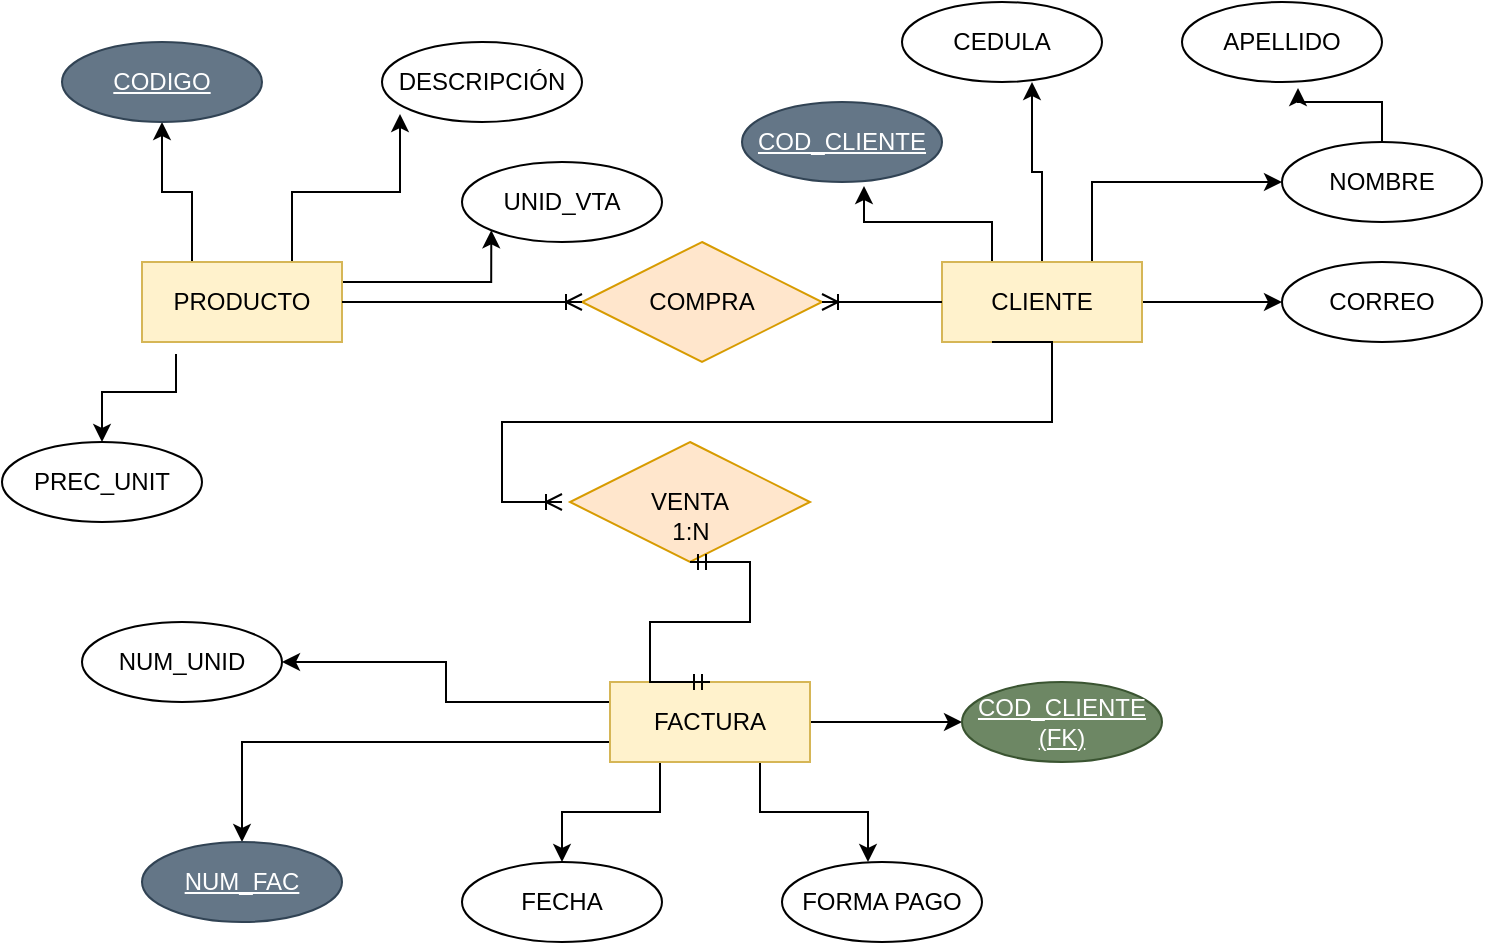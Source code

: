 <mxfile version="20.5.3" type="github">
  <diagram id="K1k2EfvTjPE4o_Jd_I9E" name="Página-1">
    <mxGraphModel dx="1422" dy="794" grid="1" gridSize="10" guides="1" tooltips="1" connect="1" arrows="1" fold="1" page="1" pageScale="1" pageWidth="827" pageHeight="1169" math="0" shadow="0">
      <root>
        <mxCell id="0" />
        <mxCell id="1" parent="0" />
        <mxCell id="4h_aY566SEWb9SjuzwMa-6" style="edgeStyle=orthogonalEdgeStyle;rounded=0;orthogonalLoop=1;jettySize=auto;html=1;exitX=0.25;exitY=0;exitDx=0;exitDy=0;entryX=0.5;entryY=1;entryDx=0;entryDy=0;" edge="1" parent="1" source="4h_aY566SEWb9SjuzwMa-1" target="4h_aY566SEWb9SjuzwMa-2">
          <mxGeometry relative="1" as="geometry" />
        </mxCell>
        <mxCell id="4h_aY566SEWb9SjuzwMa-7" style="edgeStyle=orthogonalEdgeStyle;rounded=0;orthogonalLoop=1;jettySize=auto;html=1;exitX=0.75;exitY=0;exitDx=0;exitDy=0;entryX=0.09;entryY=0.9;entryDx=0;entryDy=0;entryPerimeter=0;" edge="1" parent="1" source="4h_aY566SEWb9SjuzwMa-1" target="4h_aY566SEWb9SjuzwMa-5">
          <mxGeometry relative="1" as="geometry" />
        </mxCell>
        <mxCell id="4h_aY566SEWb9SjuzwMa-8" style="edgeStyle=orthogonalEdgeStyle;rounded=0;orthogonalLoop=1;jettySize=auto;html=1;exitX=1;exitY=0.25;exitDx=0;exitDy=0;entryX=0;entryY=1;entryDx=0;entryDy=0;" edge="1" parent="1" source="4h_aY566SEWb9SjuzwMa-1" target="4h_aY566SEWb9SjuzwMa-4">
          <mxGeometry relative="1" as="geometry" />
        </mxCell>
        <mxCell id="4h_aY566SEWb9SjuzwMa-9" style="edgeStyle=orthogonalEdgeStyle;rounded=0;orthogonalLoop=1;jettySize=auto;html=1;exitX=0.17;exitY=1.15;exitDx=0;exitDy=0;entryX=0.5;entryY=0;entryDx=0;entryDy=0;exitPerimeter=0;" edge="1" parent="1" source="4h_aY566SEWb9SjuzwMa-1" target="4h_aY566SEWb9SjuzwMa-3">
          <mxGeometry relative="1" as="geometry" />
        </mxCell>
        <mxCell id="4h_aY566SEWb9SjuzwMa-1" value="PRODUCTO" style="whiteSpace=wrap;html=1;align=center;fillColor=#fff2cc;strokeColor=#d6b656;" vertex="1" parent="1">
          <mxGeometry x="80" y="160" width="100" height="40" as="geometry" />
        </mxCell>
        <mxCell id="4h_aY566SEWb9SjuzwMa-2" value="CODIGO" style="ellipse;whiteSpace=wrap;html=1;align=center;fontStyle=4;fillColor=#647687;fontColor=#ffffff;strokeColor=#314354;" vertex="1" parent="1">
          <mxGeometry x="40" y="50" width="100" height="40" as="geometry" />
        </mxCell>
        <mxCell id="4h_aY566SEWb9SjuzwMa-3" value="PREC_UNIT" style="ellipse;whiteSpace=wrap;html=1;align=center;" vertex="1" parent="1">
          <mxGeometry x="10" y="250" width="100" height="40" as="geometry" />
        </mxCell>
        <mxCell id="4h_aY566SEWb9SjuzwMa-4" value="UNID_VTA" style="ellipse;whiteSpace=wrap;html=1;align=center;" vertex="1" parent="1">
          <mxGeometry x="240" y="110" width="100" height="40" as="geometry" />
        </mxCell>
        <mxCell id="4h_aY566SEWb9SjuzwMa-5" value="DESCRIPCIÓN" style="ellipse;whiteSpace=wrap;html=1;align=center;" vertex="1" parent="1">
          <mxGeometry x="200" y="50" width="100" height="40" as="geometry" />
        </mxCell>
        <mxCell id="4h_aY566SEWb9SjuzwMa-17" style="edgeStyle=orthogonalEdgeStyle;rounded=0;orthogonalLoop=1;jettySize=auto;html=1;exitX=0.25;exitY=0;exitDx=0;exitDy=0;entryX=0.61;entryY=1.05;entryDx=0;entryDy=0;entryPerimeter=0;" edge="1" parent="1" source="4h_aY566SEWb9SjuzwMa-10" target="4h_aY566SEWb9SjuzwMa-15">
          <mxGeometry relative="1" as="geometry" />
        </mxCell>
        <mxCell id="4h_aY566SEWb9SjuzwMa-18" style="edgeStyle=orthogonalEdgeStyle;rounded=0;orthogonalLoop=1;jettySize=auto;html=1;exitX=0.5;exitY=0;exitDx=0;exitDy=0;entryX=0.65;entryY=1;entryDx=0;entryDy=0;entryPerimeter=0;" edge="1" parent="1" source="4h_aY566SEWb9SjuzwMa-10" target="4h_aY566SEWb9SjuzwMa-14">
          <mxGeometry relative="1" as="geometry" />
        </mxCell>
        <mxCell id="4h_aY566SEWb9SjuzwMa-19" style="edgeStyle=orthogonalEdgeStyle;rounded=0;orthogonalLoop=1;jettySize=auto;html=1;exitX=0.75;exitY=0;exitDx=0;exitDy=0;entryX=0;entryY=0.5;entryDx=0;entryDy=0;" edge="1" parent="1" source="4h_aY566SEWb9SjuzwMa-10" target="4h_aY566SEWb9SjuzwMa-12">
          <mxGeometry relative="1" as="geometry" />
        </mxCell>
        <mxCell id="4h_aY566SEWb9SjuzwMa-20" style="edgeStyle=orthogonalEdgeStyle;rounded=0;orthogonalLoop=1;jettySize=auto;html=1;exitX=1;exitY=0.5;exitDx=0;exitDy=0;entryX=0;entryY=0.5;entryDx=0;entryDy=0;" edge="1" parent="1" source="4h_aY566SEWb9SjuzwMa-10" target="4h_aY566SEWb9SjuzwMa-11">
          <mxGeometry relative="1" as="geometry" />
        </mxCell>
        <mxCell id="4h_aY566SEWb9SjuzwMa-10" value="CLIENTE" style="whiteSpace=wrap;html=1;align=center;fillColor=#fff2cc;strokeColor=#d6b656;" vertex="1" parent="1">
          <mxGeometry x="480" y="160" width="100" height="40" as="geometry" />
        </mxCell>
        <mxCell id="4h_aY566SEWb9SjuzwMa-11" value="CORREO" style="ellipse;whiteSpace=wrap;html=1;align=center;" vertex="1" parent="1">
          <mxGeometry x="650" y="160" width="100" height="40" as="geometry" />
        </mxCell>
        <mxCell id="4h_aY566SEWb9SjuzwMa-21" style="edgeStyle=orthogonalEdgeStyle;rounded=0;orthogonalLoop=1;jettySize=auto;html=1;exitX=0.5;exitY=0;exitDx=0;exitDy=0;entryX=0.58;entryY=1.075;entryDx=0;entryDy=0;entryPerimeter=0;" edge="1" parent="1" source="4h_aY566SEWb9SjuzwMa-12" target="4h_aY566SEWb9SjuzwMa-13">
          <mxGeometry relative="1" as="geometry" />
        </mxCell>
        <mxCell id="4h_aY566SEWb9SjuzwMa-12" value="NOMBRE" style="ellipse;whiteSpace=wrap;html=1;align=center;" vertex="1" parent="1">
          <mxGeometry x="650" y="100" width="100" height="40" as="geometry" />
        </mxCell>
        <mxCell id="4h_aY566SEWb9SjuzwMa-13" value="APELLIDO" style="ellipse;whiteSpace=wrap;html=1;align=center;" vertex="1" parent="1">
          <mxGeometry x="600" y="30" width="100" height="40" as="geometry" />
        </mxCell>
        <mxCell id="4h_aY566SEWb9SjuzwMa-14" value="CEDULA" style="ellipse;whiteSpace=wrap;html=1;align=center;" vertex="1" parent="1">
          <mxGeometry x="460" y="30" width="100" height="40" as="geometry" />
        </mxCell>
        <mxCell id="4h_aY566SEWb9SjuzwMa-15" value="COD_CLIENTE" style="ellipse;whiteSpace=wrap;html=1;align=center;fontStyle=4;fillColor=#647687;fontColor=#ffffff;strokeColor=#314354;" vertex="1" parent="1">
          <mxGeometry x="380" y="80" width="100" height="40" as="geometry" />
        </mxCell>
        <mxCell id="4h_aY566SEWb9SjuzwMa-26" style="edgeStyle=orthogonalEdgeStyle;rounded=0;orthogonalLoop=1;jettySize=auto;html=1;exitX=0;exitY=0.75;exitDx=0;exitDy=0;entryX=0.5;entryY=0;entryDx=0;entryDy=0;" edge="1" parent="1" source="4h_aY566SEWb9SjuzwMa-22" target="4h_aY566SEWb9SjuzwMa-23">
          <mxGeometry relative="1" as="geometry" />
        </mxCell>
        <mxCell id="4h_aY566SEWb9SjuzwMa-27" style="edgeStyle=orthogonalEdgeStyle;rounded=0;orthogonalLoop=1;jettySize=auto;html=1;exitX=0.25;exitY=1;exitDx=0;exitDy=0;entryX=0.5;entryY=0;entryDx=0;entryDy=0;" edge="1" parent="1" source="4h_aY566SEWb9SjuzwMa-22" target="4h_aY566SEWb9SjuzwMa-24">
          <mxGeometry relative="1" as="geometry" />
        </mxCell>
        <mxCell id="4h_aY566SEWb9SjuzwMa-28" style="edgeStyle=orthogonalEdgeStyle;rounded=0;orthogonalLoop=1;jettySize=auto;html=1;exitX=0.75;exitY=1;exitDx=0;exitDy=0;entryX=0.43;entryY=0;entryDx=0;entryDy=0;entryPerimeter=0;" edge="1" parent="1" source="4h_aY566SEWb9SjuzwMa-22" target="4h_aY566SEWb9SjuzwMa-25">
          <mxGeometry relative="1" as="geometry" />
        </mxCell>
        <mxCell id="4h_aY566SEWb9SjuzwMa-37" style="edgeStyle=orthogonalEdgeStyle;rounded=0;orthogonalLoop=1;jettySize=auto;html=1;exitX=1;exitY=0.5;exitDx=0;exitDy=0;entryX=0;entryY=0.5;entryDx=0;entryDy=0;" edge="1" parent="1" source="4h_aY566SEWb9SjuzwMa-22" target="4h_aY566SEWb9SjuzwMa-36">
          <mxGeometry relative="1" as="geometry" />
        </mxCell>
        <mxCell id="4h_aY566SEWb9SjuzwMa-39" style="edgeStyle=orthogonalEdgeStyle;rounded=0;orthogonalLoop=1;jettySize=auto;html=1;exitX=0;exitY=0.25;exitDx=0;exitDy=0;entryX=1;entryY=0.5;entryDx=0;entryDy=0;" edge="1" parent="1" source="4h_aY566SEWb9SjuzwMa-22" target="4h_aY566SEWb9SjuzwMa-38">
          <mxGeometry relative="1" as="geometry" />
        </mxCell>
        <mxCell id="4h_aY566SEWb9SjuzwMa-22" value="FACTURA" style="whiteSpace=wrap;html=1;align=center;fillColor=#fff2cc;strokeColor=#d6b656;" vertex="1" parent="1">
          <mxGeometry x="314" y="370" width="100" height="40" as="geometry" />
        </mxCell>
        <mxCell id="4h_aY566SEWb9SjuzwMa-23" value="NUM_FAC" style="ellipse;whiteSpace=wrap;html=1;align=center;fontStyle=4;fillColor=#647687;fontColor=#ffffff;strokeColor=#314354;" vertex="1" parent="1">
          <mxGeometry x="80" y="450" width="100" height="40" as="geometry" />
        </mxCell>
        <mxCell id="4h_aY566SEWb9SjuzwMa-24" value="FECHA" style="ellipse;whiteSpace=wrap;html=1;align=center;" vertex="1" parent="1">
          <mxGeometry x="240" y="460" width="100" height="40" as="geometry" />
        </mxCell>
        <mxCell id="4h_aY566SEWb9SjuzwMa-25" value="FORMA PAGO" style="ellipse;whiteSpace=wrap;html=1;align=center;" vertex="1" parent="1">
          <mxGeometry x="400" y="460" width="100" height="40" as="geometry" />
        </mxCell>
        <mxCell id="4h_aY566SEWb9SjuzwMa-29" value="COMPRA" style="shape=rhombus;perimeter=rhombusPerimeter;whiteSpace=wrap;html=1;align=center;fillColor=#ffe6cc;strokeColor=#d79b00;" vertex="1" parent="1">
          <mxGeometry x="300" y="150" width="120" height="60" as="geometry" />
        </mxCell>
        <mxCell id="4h_aY566SEWb9SjuzwMa-30" value="" style="edgeStyle=entityRelationEdgeStyle;fontSize=12;html=1;endArrow=ERoneToMany;rounded=0;exitX=0;exitY=0.5;exitDx=0;exitDy=0;entryX=1;entryY=0.5;entryDx=0;entryDy=0;" edge="1" parent="1" source="4h_aY566SEWb9SjuzwMa-10" target="4h_aY566SEWb9SjuzwMa-29">
          <mxGeometry width="100" height="100" relative="1" as="geometry">
            <mxPoint x="360" y="460" as="sourcePoint" />
            <mxPoint x="460" y="360" as="targetPoint" />
          </mxGeometry>
        </mxCell>
        <mxCell id="4h_aY566SEWb9SjuzwMa-31" value="" style="edgeStyle=entityRelationEdgeStyle;fontSize=12;html=1;endArrow=ERoneToMany;rounded=0;exitX=1;exitY=0.5;exitDx=0;exitDy=0;entryX=0;entryY=0.5;entryDx=0;entryDy=0;" edge="1" parent="1" source="4h_aY566SEWb9SjuzwMa-1" target="4h_aY566SEWb9SjuzwMa-29">
          <mxGeometry width="100" height="100" relative="1" as="geometry">
            <mxPoint x="360" y="460" as="sourcePoint" />
            <mxPoint x="460" y="360" as="targetPoint" />
          </mxGeometry>
        </mxCell>
        <mxCell id="4h_aY566SEWb9SjuzwMa-32" value="VENTA" style="shape=rhombus;perimeter=rhombusPerimeter;whiteSpace=wrap;html=1;align=center;fillColor=#ffe6cc;strokeColor=#d79b00;" vertex="1" parent="1">
          <mxGeometry x="294" y="250" width="120" height="60" as="geometry" />
        </mxCell>
        <mxCell id="4h_aY566SEWb9SjuzwMa-33" value="" style="edgeStyle=entityRelationEdgeStyle;fontSize=12;html=1;endArrow=ERoneToMany;rounded=0;exitX=0.25;exitY=1;exitDx=0;exitDy=0;" edge="1" parent="1" source="4h_aY566SEWb9SjuzwMa-10">
          <mxGeometry width="100" height="100" relative="1" as="geometry">
            <mxPoint x="360" y="460" as="sourcePoint" />
            <mxPoint x="290" y="280" as="targetPoint" />
          </mxGeometry>
        </mxCell>
        <mxCell id="4h_aY566SEWb9SjuzwMa-34" value="" style="edgeStyle=entityRelationEdgeStyle;fontSize=12;html=1;endArrow=ERmandOne;startArrow=ERmandOne;rounded=0;exitX=0.5;exitY=0;exitDx=0;exitDy=0;entryX=0.5;entryY=1;entryDx=0;entryDy=0;" edge="1" parent="1" source="4h_aY566SEWb9SjuzwMa-22" target="4h_aY566SEWb9SjuzwMa-32">
          <mxGeometry width="100" height="100" relative="1" as="geometry">
            <mxPoint x="360" y="460" as="sourcePoint" />
            <mxPoint x="460" y="360" as="targetPoint" />
          </mxGeometry>
        </mxCell>
        <mxCell id="4h_aY566SEWb9SjuzwMa-35" value="1:N" style="text;html=1;resizable=0;autosize=1;align=center;verticalAlign=middle;points=[];fillColor=none;strokeColor=none;rounded=0;" vertex="1" parent="1">
          <mxGeometry x="334" y="280" width="40" height="30" as="geometry" />
        </mxCell>
        <mxCell id="4h_aY566SEWb9SjuzwMa-36" value="COD_CLIENTE&lt;br&gt;(FK)" style="ellipse;whiteSpace=wrap;html=1;align=center;fontStyle=4;fillColor=#6d8764;fontColor=#ffffff;strokeColor=#3A5431;" vertex="1" parent="1">
          <mxGeometry x="490" y="370" width="100" height="40" as="geometry" />
        </mxCell>
        <mxCell id="4h_aY566SEWb9SjuzwMa-38" value="NUM_UNID" style="ellipse;whiteSpace=wrap;html=1;align=center;" vertex="1" parent="1">
          <mxGeometry x="50" y="340" width="100" height="40" as="geometry" />
        </mxCell>
      </root>
    </mxGraphModel>
  </diagram>
</mxfile>
